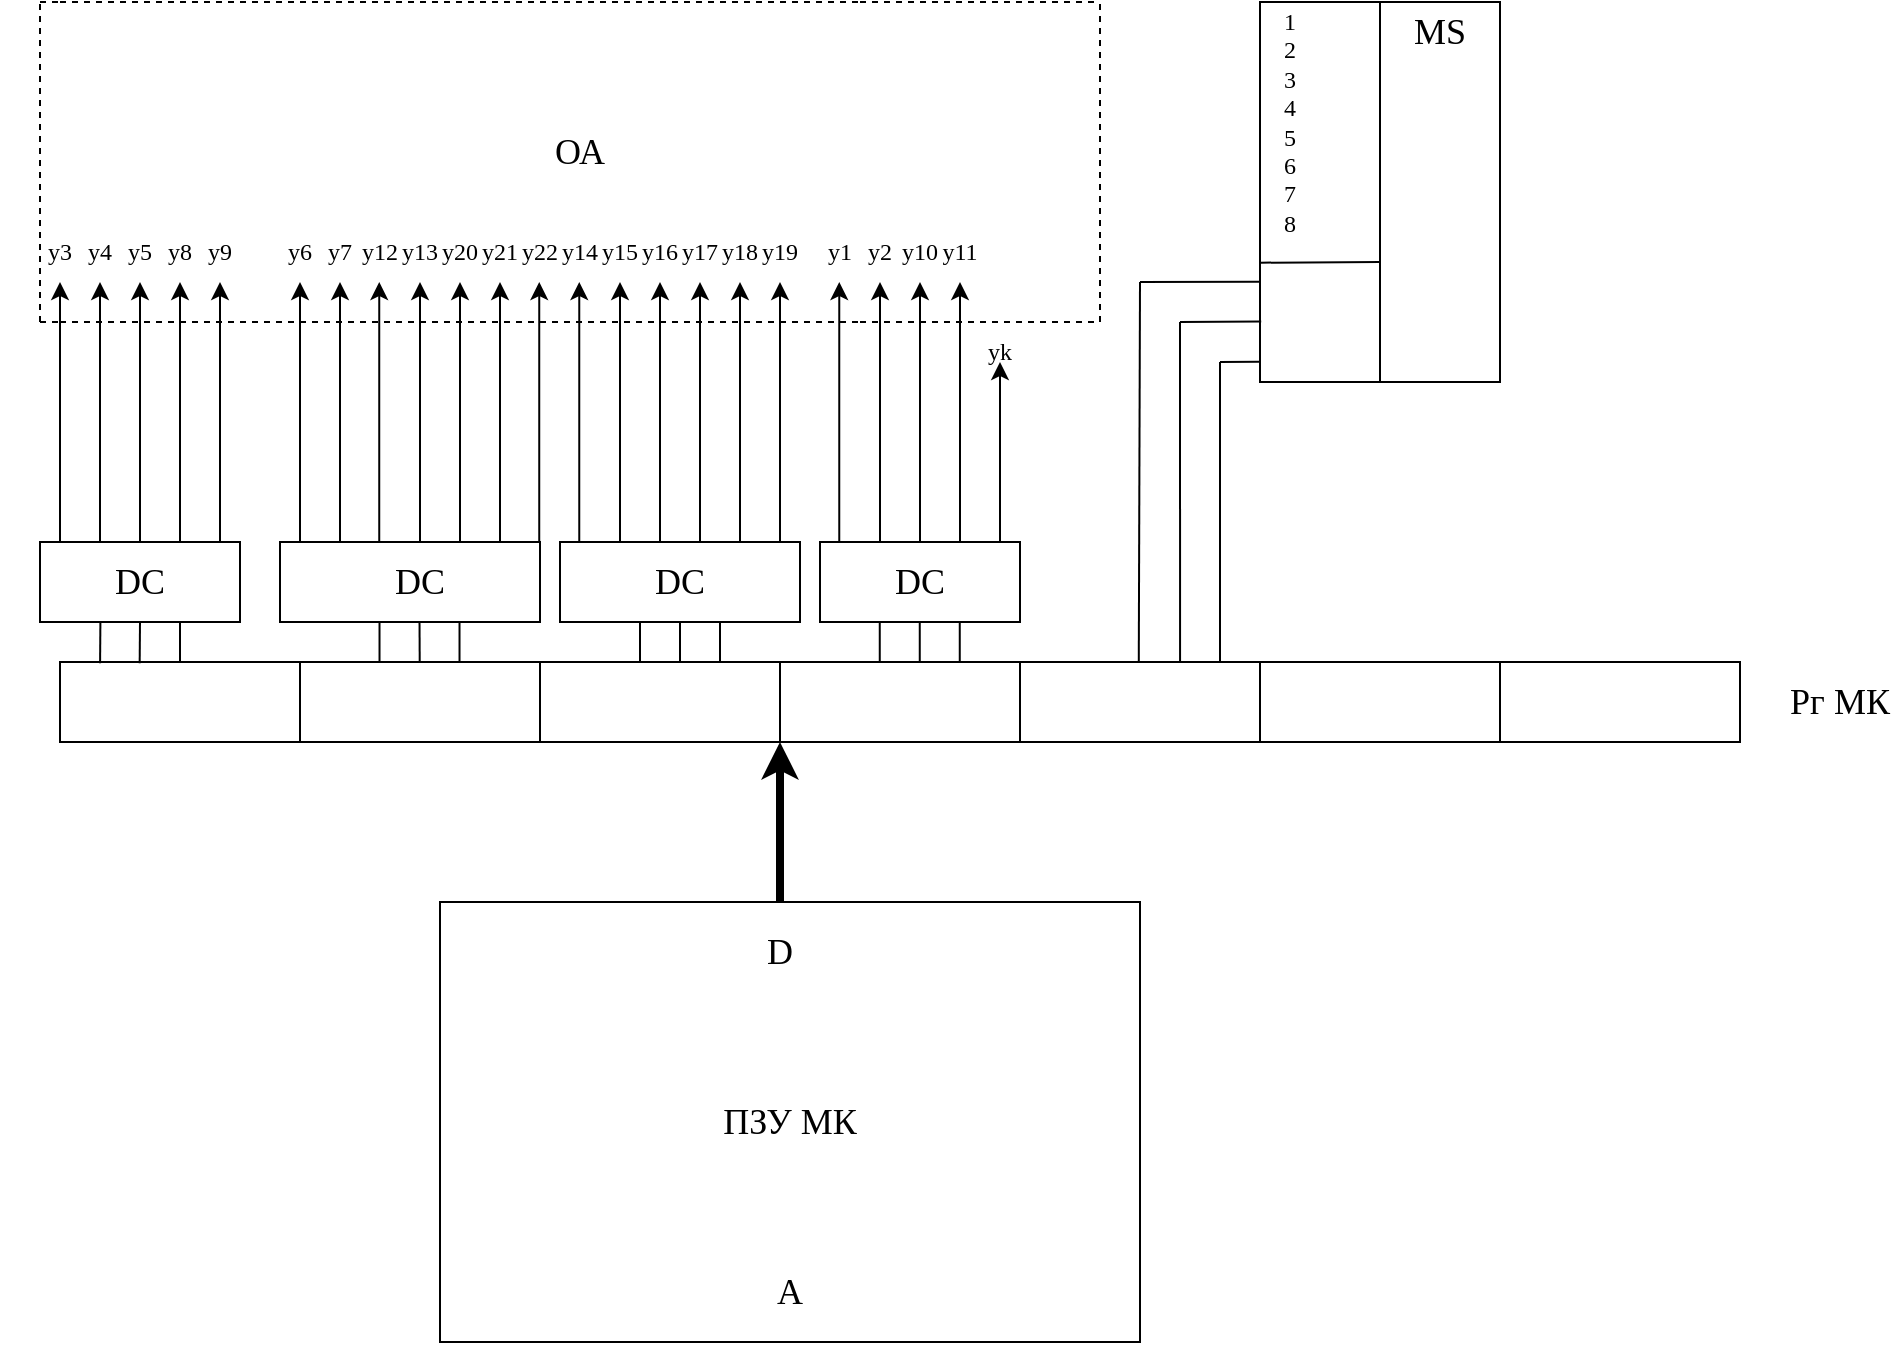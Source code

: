 <mxfile version="24.4.9" type="github">
  <diagram name="Страница — 1" id="Krd2mW4A0nsuQYRajcM5">
    <mxGraphModel dx="1077" dy="1213" grid="1" gridSize="10" guides="1" tooltips="1" connect="1" arrows="1" fold="1" page="1" pageScale="1" pageWidth="827" pageHeight="1169" math="0" shadow="0">
      <root>
        <mxCell id="0" />
        <mxCell id="1" parent="0" />
        <mxCell id="ywr4OouwpL6C_haG93kZ-148" value="" style="endArrow=none;dashed=1;html=1;rounded=0;" edge="1" parent="1">
          <mxGeometry width="50" height="50" relative="1" as="geometry">
            <mxPoint x="40" y="360" as="sourcePoint" />
            <mxPoint x="280" y="360" as="targetPoint" />
          </mxGeometry>
        </mxCell>
        <mxCell id="ywr4OouwpL6C_haG93kZ-149" value="" style="endArrow=none;dashed=1;html=1;rounded=0;" edge="1" parent="1">
          <mxGeometry width="50" height="50" relative="1" as="geometry">
            <mxPoint x="30" y="520" as="sourcePoint" />
            <mxPoint x="30" y="360" as="targetPoint" />
          </mxGeometry>
        </mxCell>
        <mxCell id="ywr4OouwpL6C_haG93kZ-150" value="" style="endArrow=none;dashed=1;html=1;rounded=0;" edge="1" parent="1">
          <mxGeometry width="50" height="50" relative="1" as="geometry">
            <mxPoint x="40" y="520" as="sourcePoint" />
            <mxPoint x="440" y="520" as="targetPoint" />
          </mxGeometry>
        </mxCell>
        <mxCell id="ywr4OouwpL6C_haG93kZ-152" value="" style="endArrow=none;dashed=1;html=1;rounded=0;" edge="1" parent="1">
          <mxGeometry width="50" height="50" relative="1" as="geometry">
            <mxPoint x="280" y="360" as="sourcePoint" />
            <mxPoint x="440" y="360" as="targetPoint" />
          </mxGeometry>
        </mxCell>
        <mxCell id="ywr4OouwpL6C_haG93kZ-153" value="&lt;font style=&quot;font-size: 18px;&quot; face=&quot;Times New Roman&quot;&gt;ОА&lt;/font&gt;" style="text;html=1;align=center;verticalAlign=middle;whiteSpace=wrap;rounded=0;" vertex="1" parent="1">
          <mxGeometry x="270" y="420" width="60" height="30" as="geometry" />
        </mxCell>
        <mxCell id="ywr4OouwpL6C_haG93kZ-154" value="" style="endArrow=classic;html=1;rounded=0;" edge="1" parent="1">
          <mxGeometry width="50" height="50" relative="1" as="geometry">
            <mxPoint x="40" y="630" as="sourcePoint" />
            <mxPoint x="40" y="500" as="targetPoint" />
          </mxGeometry>
        </mxCell>
        <mxCell id="ywr4OouwpL6C_haG93kZ-155" value="&lt;font face=&quot;Times New Roman&quot;&gt;y3&lt;/font&gt;" style="text;html=1;align=center;verticalAlign=middle;whiteSpace=wrap;rounded=0;" vertex="1" parent="1">
          <mxGeometry x="10" y="470" width="60" height="30" as="geometry" />
        </mxCell>
        <mxCell id="ywr4OouwpL6C_haG93kZ-156" value="" style="endArrow=classic;html=1;rounded=0;" edge="1" parent="1">
          <mxGeometry width="50" height="50" relative="1" as="geometry">
            <mxPoint x="60" y="630" as="sourcePoint" />
            <mxPoint x="60" y="500" as="targetPoint" />
          </mxGeometry>
        </mxCell>
        <mxCell id="ywr4OouwpL6C_haG93kZ-157" value="&lt;font face=&quot;Times New Roman&quot;&gt;y4&lt;/font&gt;" style="text;html=1;align=center;verticalAlign=middle;whiteSpace=wrap;rounded=0;" vertex="1" parent="1">
          <mxGeometry x="30" y="470" width="60" height="30" as="geometry" />
        </mxCell>
        <mxCell id="ywr4OouwpL6C_haG93kZ-158" value="" style="endArrow=classic;html=1;rounded=0;" edge="1" parent="1">
          <mxGeometry width="50" height="50" relative="1" as="geometry">
            <mxPoint x="80" y="630" as="sourcePoint" />
            <mxPoint x="80" y="500" as="targetPoint" />
          </mxGeometry>
        </mxCell>
        <mxCell id="ywr4OouwpL6C_haG93kZ-159" value="&lt;font face=&quot;Times New Roman&quot;&gt;y5&lt;/font&gt;" style="text;html=1;align=center;verticalAlign=middle;whiteSpace=wrap;rounded=0;" vertex="1" parent="1">
          <mxGeometry x="50" y="470" width="60" height="30" as="geometry" />
        </mxCell>
        <mxCell id="ywr4OouwpL6C_haG93kZ-160" value="" style="endArrow=classic;html=1;rounded=0;" edge="1" parent="1">
          <mxGeometry width="50" height="50" relative="1" as="geometry">
            <mxPoint x="100" y="630" as="sourcePoint" />
            <mxPoint x="100" y="500" as="targetPoint" />
          </mxGeometry>
        </mxCell>
        <mxCell id="ywr4OouwpL6C_haG93kZ-161" value="&lt;font face=&quot;Times New Roman&quot;&gt;y8&lt;/font&gt;" style="text;html=1;align=center;verticalAlign=middle;whiteSpace=wrap;rounded=0;" vertex="1" parent="1">
          <mxGeometry x="70" y="470" width="60" height="30" as="geometry" />
        </mxCell>
        <mxCell id="ywr4OouwpL6C_haG93kZ-162" value="" style="endArrow=classic;html=1;rounded=0;" edge="1" parent="1">
          <mxGeometry width="50" height="50" relative="1" as="geometry">
            <mxPoint x="120" y="630" as="sourcePoint" />
            <mxPoint x="120" y="500" as="targetPoint" />
          </mxGeometry>
        </mxCell>
        <mxCell id="ywr4OouwpL6C_haG93kZ-163" value="&lt;font face=&quot;Times New Roman&quot;&gt;y9&lt;/font&gt;" style="text;html=1;align=center;verticalAlign=middle;whiteSpace=wrap;rounded=0;" vertex="1" parent="1">
          <mxGeometry x="90" y="470" width="60" height="30" as="geometry" />
        </mxCell>
        <mxCell id="ywr4OouwpL6C_haG93kZ-164" value="" style="endArrow=classic;html=1;rounded=0;" edge="1" parent="1">
          <mxGeometry width="50" height="50" relative="1" as="geometry">
            <mxPoint x="160" y="630" as="sourcePoint" />
            <mxPoint x="160" y="500" as="targetPoint" />
          </mxGeometry>
        </mxCell>
        <mxCell id="ywr4OouwpL6C_haG93kZ-165" value="&lt;font face=&quot;Times New Roman&quot;&gt;y6&lt;/font&gt;" style="text;html=1;align=center;verticalAlign=middle;whiteSpace=wrap;rounded=0;" vertex="1" parent="1">
          <mxGeometry x="130" y="470" width="60" height="30" as="geometry" />
        </mxCell>
        <mxCell id="ywr4OouwpL6C_haG93kZ-166" value="" style="endArrow=classic;html=1;rounded=0;" edge="1" parent="1">
          <mxGeometry width="50" height="50" relative="1" as="geometry">
            <mxPoint x="180" y="630" as="sourcePoint" />
            <mxPoint x="180" y="500" as="targetPoint" />
          </mxGeometry>
        </mxCell>
        <mxCell id="ywr4OouwpL6C_haG93kZ-167" value="&lt;font face=&quot;Times New Roman&quot;&gt;y7&lt;/font&gt;" style="text;html=1;align=center;verticalAlign=middle;whiteSpace=wrap;rounded=0;" vertex="1" parent="1">
          <mxGeometry x="150" y="470" width="60" height="30" as="geometry" />
        </mxCell>
        <mxCell id="ywr4OouwpL6C_haG93kZ-168" value="" style="endArrow=classic;html=1;rounded=0;" edge="1" parent="1">
          <mxGeometry width="50" height="50" relative="1" as="geometry">
            <mxPoint x="199.62" y="630" as="sourcePoint" />
            <mxPoint x="199.62" y="500" as="targetPoint" />
          </mxGeometry>
        </mxCell>
        <mxCell id="ywr4OouwpL6C_haG93kZ-169" value="&lt;font face=&quot;Times New Roman&quot;&gt;y12&lt;/font&gt;" style="text;html=1;align=center;verticalAlign=middle;whiteSpace=wrap;rounded=0;" vertex="1" parent="1">
          <mxGeometry x="170" y="470" width="60" height="30" as="geometry" />
        </mxCell>
        <mxCell id="ywr4OouwpL6C_haG93kZ-170" value="" style="endArrow=classic;html=1;rounded=0;" edge="1" parent="1">
          <mxGeometry width="50" height="50" relative="1" as="geometry">
            <mxPoint x="220" y="630" as="sourcePoint" />
            <mxPoint x="220" y="500" as="targetPoint" />
          </mxGeometry>
        </mxCell>
        <mxCell id="ywr4OouwpL6C_haG93kZ-171" value="&lt;font face=&quot;Times New Roman&quot;&gt;y20&lt;/font&gt;" style="text;html=1;align=center;verticalAlign=middle;whiteSpace=wrap;rounded=0;" vertex="1" parent="1">
          <mxGeometry x="210" y="470" width="60" height="30" as="geometry" />
        </mxCell>
        <mxCell id="ywr4OouwpL6C_haG93kZ-172" value="" style="endArrow=classic;html=1;rounded=0;" edge="1" parent="1">
          <mxGeometry width="50" height="50" relative="1" as="geometry">
            <mxPoint x="240" y="630" as="sourcePoint" />
            <mxPoint x="240" y="500" as="targetPoint" />
          </mxGeometry>
        </mxCell>
        <mxCell id="ywr4OouwpL6C_haG93kZ-173" value="&lt;font face=&quot;Times New Roman&quot;&gt;y21&lt;/font&gt;" style="text;html=1;align=center;verticalAlign=middle;whiteSpace=wrap;rounded=0;" vertex="1" parent="1">
          <mxGeometry x="230" y="470" width="60" height="30" as="geometry" />
        </mxCell>
        <mxCell id="ywr4OouwpL6C_haG93kZ-174" value="" style="endArrow=classic;html=1;rounded=0;" edge="1" parent="1">
          <mxGeometry width="50" height="50" relative="1" as="geometry">
            <mxPoint x="260" y="630" as="sourcePoint" />
            <mxPoint x="260" y="500" as="targetPoint" />
          </mxGeometry>
        </mxCell>
        <mxCell id="ywr4OouwpL6C_haG93kZ-175" value="&lt;font face=&quot;Times New Roman&quot;&gt;y22&lt;/font&gt;" style="text;html=1;align=center;verticalAlign=middle;whiteSpace=wrap;rounded=0;" vertex="1" parent="1">
          <mxGeometry x="250" y="470" width="60" height="30" as="geometry" />
        </mxCell>
        <mxCell id="ywr4OouwpL6C_haG93kZ-176" value="" style="endArrow=classic;html=1;rounded=0;" edge="1" parent="1">
          <mxGeometry width="50" height="50" relative="1" as="geometry">
            <mxPoint x="299.63" y="630" as="sourcePoint" />
            <mxPoint x="299.63" y="500" as="targetPoint" />
          </mxGeometry>
        </mxCell>
        <mxCell id="ywr4OouwpL6C_haG93kZ-177" value="&lt;font face=&quot;Times New Roman&quot;&gt;y14&lt;/font&gt;" style="text;html=1;align=center;verticalAlign=middle;whiteSpace=wrap;rounded=0;" vertex="1" parent="1">
          <mxGeometry x="270" y="470" width="60" height="30" as="geometry" />
        </mxCell>
        <mxCell id="ywr4OouwpL6C_haG93kZ-178" value="" style="endArrow=classic;html=1;rounded=0;" edge="1" parent="1">
          <mxGeometry width="50" height="50" relative="1" as="geometry">
            <mxPoint x="320" y="630" as="sourcePoint" />
            <mxPoint x="320" y="500" as="targetPoint" />
          </mxGeometry>
        </mxCell>
        <mxCell id="ywr4OouwpL6C_haG93kZ-179" value="&lt;font face=&quot;Times New Roman&quot;&gt;y15&lt;/font&gt;" style="text;html=1;align=center;verticalAlign=middle;whiteSpace=wrap;rounded=0;" vertex="1" parent="1">
          <mxGeometry x="290" y="470" width="60" height="30" as="geometry" />
        </mxCell>
        <mxCell id="ywr4OouwpL6C_haG93kZ-180" value="" style="endArrow=classic;html=1;rounded=0;" edge="1" parent="1" target="ywr4OouwpL6C_haG93kZ-181">
          <mxGeometry width="50" height="50" relative="1" as="geometry">
            <mxPoint x="340" y="630" as="sourcePoint" />
            <mxPoint x="340" y="500" as="targetPoint" />
          </mxGeometry>
        </mxCell>
        <mxCell id="ywr4OouwpL6C_haG93kZ-181" value="&lt;font face=&quot;Times New Roman&quot;&gt;y16&lt;/font&gt;" style="text;html=1;align=center;verticalAlign=middle;whiteSpace=wrap;rounded=0;" vertex="1" parent="1">
          <mxGeometry x="310" y="470" width="60" height="30" as="geometry" />
        </mxCell>
        <mxCell id="ywr4OouwpL6C_haG93kZ-182" value="" style="endArrow=classic;html=1;rounded=0;" edge="1" target="ywr4OouwpL6C_haG93kZ-183" parent="1">
          <mxGeometry width="50" height="50" relative="1" as="geometry">
            <mxPoint x="360" y="630" as="sourcePoint" />
            <mxPoint x="360" y="500" as="targetPoint" />
          </mxGeometry>
        </mxCell>
        <mxCell id="ywr4OouwpL6C_haG93kZ-183" value="&lt;font face=&quot;Times New Roman&quot;&gt;y17&lt;/font&gt;" style="text;html=1;align=center;verticalAlign=middle;whiteSpace=wrap;rounded=0;" vertex="1" parent="1">
          <mxGeometry x="330" y="470" width="60" height="30" as="geometry" />
        </mxCell>
        <mxCell id="ywr4OouwpL6C_haG93kZ-184" value="" style="endArrow=classic;html=1;rounded=0;" edge="1" target="ywr4OouwpL6C_haG93kZ-185" parent="1">
          <mxGeometry width="50" height="50" relative="1" as="geometry">
            <mxPoint x="380" y="630" as="sourcePoint" />
            <mxPoint x="380" y="500" as="targetPoint" />
          </mxGeometry>
        </mxCell>
        <mxCell id="ywr4OouwpL6C_haG93kZ-185" value="&lt;font face=&quot;Times New Roman&quot;&gt;y18&lt;/font&gt;" style="text;html=1;align=center;verticalAlign=middle;whiteSpace=wrap;rounded=0;" vertex="1" parent="1">
          <mxGeometry x="350" y="470" width="60" height="30" as="geometry" />
        </mxCell>
        <mxCell id="ywr4OouwpL6C_haG93kZ-186" value="" style="endArrow=classic;html=1;rounded=0;" edge="1" target="ywr4OouwpL6C_haG93kZ-187" parent="1">
          <mxGeometry width="50" height="50" relative="1" as="geometry">
            <mxPoint x="400" y="630" as="sourcePoint" />
            <mxPoint x="400" y="500" as="targetPoint" />
          </mxGeometry>
        </mxCell>
        <mxCell id="ywr4OouwpL6C_haG93kZ-187" value="&lt;font face=&quot;Times New Roman&quot;&gt;y19&lt;/font&gt;" style="text;html=1;align=center;verticalAlign=middle;whiteSpace=wrap;rounded=0;" vertex="1" parent="1">
          <mxGeometry x="370" y="470" width="60" height="30" as="geometry" />
        </mxCell>
        <mxCell id="ywr4OouwpL6C_haG93kZ-189" value="" style="endArrow=classic;html=1;rounded=0;" edge="1" parent="1">
          <mxGeometry width="50" height="50" relative="1" as="geometry">
            <mxPoint x="429.63" y="630" as="sourcePoint" />
            <mxPoint x="429.63" y="500" as="targetPoint" />
          </mxGeometry>
        </mxCell>
        <mxCell id="ywr4OouwpL6C_haG93kZ-190" value="&lt;font face=&quot;Times New Roman&quot;&gt;y1&lt;/font&gt;" style="text;html=1;align=center;verticalAlign=middle;whiteSpace=wrap;rounded=0;" vertex="1" parent="1">
          <mxGeometry x="400" y="470" width="60" height="30" as="geometry" />
        </mxCell>
        <mxCell id="ywr4OouwpL6C_haG93kZ-191" value="" style="endArrow=classic;html=1;rounded=0;" edge="1" parent="1">
          <mxGeometry width="50" height="50" relative="1" as="geometry">
            <mxPoint x="450" y="630" as="sourcePoint" />
            <mxPoint x="450" y="500" as="targetPoint" />
          </mxGeometry>
        </mxCell>
        <mxCell id="ywr4OouwpL6C_haG93kZ-192" value="&lt;font face=&quot;Times New Roman&quot;&gt;y2&lt;/font&gt;" style="text;html=1;align=center;verticalAlign=middle;whiteSpace=wrap;rounded=0;" vertex="1" parent="1">
          <mxGeometry x="420" y="470" width="60" height="30" as="geometry" />
        </mxCell>
        <mxCell id="ywr4OouwpL6C_haG93kZ-193" value="" style="endArrow=classic;html=1;rounded=0;" edge="1" target="ywr4OouwpL6C_haG93kZ-194" parent="1">
          <mxGeometry width="50" height="50" relative="1" as="geometry">
            <mxPoint x="470" y="630" as="sourcePoint" />
            <mxPoint x="470" y="500" as="targetPoint" />
          </mxGeometry>
        </mxCell>
        <mxCell id="ywr4OouwpL6C_haG93kZ-194" value="&lt;font face=&quot;Times New Roman&quot;&gt;y10&lt;/font&gt;" style="text;html=1;align=center;verticalAlign=middle;whiteSpace=wrap;rounded=0;" vertex="1" parent="1">
          <mxGeometry x="440" y="470" width="60" height="30" as="geometry" />
        </mxCell>
        <mxCell id="ywr4OouwpL6C_haG93kZ-195" value="" style="endArrow=classic;html=1;rounded=0;" edge="1" target="ywr4OouwpL6C_haG93kZ-196" parent="1">
          <mxGeometry width="50" height="50" relative="1" as="geometry">
            <mxPoint x="490" y="630" as="sourcePoint" />
            <mxPoint x="490" y="500" as="targetPoint" />
          </mxGeometry>
        </mxCell>
        <mxCell id="ywr4OouwpL6C_haG93kZ-196" value="&lt;font face=&quot;Times New Roman&quot;&gt;y11&lt;/font&gt;" style="text;html=1;align=center;verticalAlign=middle;whiteSpace=wrap;rounded=0;" vertex="1" parent="1">
          <mxGeometry x="460" y="470" width="60" height="30" as="geometry" />
        </mxCell>
        <mxCell id="ywr4OouwpL6C_haG93kZ-197" value="" style="endArrow=classic;html=1;rounded=0;" edge="1" parent="1">
          <mxGeometry width="50" height="50" relative="1" as="geometry">
            <mxPoint x="510" y="630" as="sourcePoint" />
            <mxPoint x="510" y="540" as="targetPoint" />
          </mxGeometry>
        </mxCell>
        <mxCell id="ywr4OouwpL6C_haG93kZ-200" value="&lt;font face=&quot;Times New Roman&quot;&gt;yk&lt;/font&gt;" style="text;html=1;align=center;verticalAlign=middle;whiteSpace=wrap;rounded=0;" vertex="1" parent="1">
          <mxGeometry x="480" y="520" width="60" height="30" as="geometry" />
        </mxCell>
        <mxCell id="ywr4OouwpL6C_haG93kZ-201" value="" style="endArrow=none;dashed=1;html=1;rounded=0;" edge="1" parent="1">
          <mxGeometry width="50" height="50" relative="1" as="geometry">
            <mxPoint x="440" y="520" as="sourcePoint" />
            <mxPoint x="560" y="520" as="targetPoint" />
          </mxGeometry>
        </mxCell>
        <mxCell id="ywr4OouwpL6C_haG93kZ-203" value="" style="endArrow=none;dashed=1;html=1;rounded=0;" edge="1" parent="1">
          <mxGeometry width="50" height="50" relative="1" as="geometry">
            <mxPoint x="560" y="520" as="sourcePoint" />
            <mxPoint x="560" y="360" as="targetPoint" />
          </mxGeometry>
        </mxCell>
        <mxCell id="ywr4OouwpL6C_haG93kZ-204" value="" style="endArrow=none;dashed=1;html=1;rounded=0;" edge="1" parent="1">
          <mxGeometry width="50" height="50" relative="1" as="geometry">
            <mxPoint x="440" y="360" as="sourcePoint" />
            <mxPoint x="560" y="360" as="targetPoint" />
          </mxGeometry>
        </mxCell>
        <mxCell id="ywr4OouwpL6C_haG93kZ-205" value="" style="rounded=0;whiteSpace=wrap;html=1;" vertex="1" parent="1">
          <mxGeometry x="30" y="630" width="100" height="40" as="geometry" />
        </mxCell>
        <mxCell id="ywr4OouwpL6C_haG93kZ-206" value="&lt;font style=&quot;font-size: 18px;&quot; face=&quot;Times New Roman&quot;&gt;DC&lt;/font&gt;" style="text;html=1;align=center;verticalAlign=middle;whiteSpace=wrap;rounded=0;" vertex="1" parent="1">
          <mxGeometry x="50" y="635" width="60" height="30" as="geometry" />
        </mxCell>
        <mxCell id="ywr4OouwpL6C_haG93kZ-207" value="" style="rounded=0;whiteSpace=wrap;html=1;" vertex="1" parent="1">
          <mxGeometry x="150" y="630" width="130" height="40" as="geometry" />
        </mxCell>
        <mxCell id="ywr4OouwpL6C_haG93kZ-208" value="&lt;font style=&quot;font-size: 18px;&quot; face=&quot;Times New Roman&quot;&gt;DC&lt;/font&gt;" style="text;html=1;align=center;verticalAlign=middle;whiteSpace=wrap;rounded=0;" vertex="1" parent="1">
          <mxGeometry x="190" y="635" width="60" height="30" as="geometry" />
        </mxCell>
        <mxCell id="ywr4OouwpL6C_haG93kZ-209" value="" style="rounded=0;whiteSpace=wrap;html=1;" vertex="1" parent="1">
          <mxGeometry x="290" y="630" width="120" height="40" as="geometry" />
        </mxCell>
        <mxCell id="ywr4OouwpL6C_haG93kZ-210" value="&lt;font style=&quot;font-size: 18px;&quot; face=&quot;Times New Roman&quot;&gt;DC&lt;/font&gt;" style="text;html=1;align=center;verticalAlign=middle;whiteSpace=wrap;rounded=0;" vertex="1" parent="1">
          <mxGeometry x="320" y="635" width="60" height="30" as="geometry" />
        </mxCell>
        <mxCell id="ywr4OouwpL6C_haG93kZ-211" value="" style="rounded=0;whiteSpace=wrap;html=1;" vertex="1" parent="1">
          <mxGeometry x="420" y="630" width="100" height="40" as="geometry" />
        </mxCell>
        <mxCell id="ywr4OouwpL6C_haG93kZ-212" value="&lt;font style=&quot;font-size: 18px;&quot; face=&quot;Times New Roman&quot;&gt;DC&lt;/font&gt;" style="text;html=1;align=center;verticalAlign=middle;whiteSpace=wrap;rounded=0;" vertex="1" parent="1">
          <mxGeometry x="440" y="635" width="60" height="30" as="geometry" />
        </mxCell>
        <mxCell id="ywr4OouwpL6C_haG93kZ-213" value="" style="rounded=0;whiteSpace=wrap;html=1;" vertex="1" parent="1">
          <mxGeometry x="40" y="690" width="120" height="40" as="geometry" />
        </mxCell>
        <mxCell id="ywr4OouwpL6C_haG93kZ-214" value="" style="rounded=0;whiteSpace=wrap;html=1;" vertex="1" parent="1">
          <mxGeometry x="160" y="690" width="120" height="40" as="geometry" />
        </mxCell>
        <mxCell id="ywr4OouwpL6C_haG93kZ-215" value="" style="rounded=0;whiteSpace=wrap;html=1;" vertex="1" parent="1">
          <mxGeometry x="280" y="690" width="120" height="40" as="geometry" />
        </mxCell>
        <mxCell id="ywr4OouwpL6C_haG93kZ-216" value="" style="rounded=0;whiteSpace=wrap;html=1;" vertex="1" parent="1">
          <mxGeometry x="400" y="690" width="120" height="40" as="geometry" />
        </mxCell>
        <mxCell id="ywr4OouwpL6C_haG93kZ-217" value="" style="rounded=0;whiteSpace=wrap;html=1;" vertex="1" parent="1">
          <mxGeometry x="520" y="690" width="120" height="40" as="geometry" />
        </mxCell>
        <mxCell id="ywr4OouwpL6C_haG93kZ-218" value="" style="rounded=0;whiteSpace=wrap;html=1;" vertex="1" parent="1">
          <mxGeometry x="640" y="690" width="120" height="40" as="geometry" />
        </mxCell>
        <mxCell id="ywr4OouwpL6C_haG93kZ-219" value="" style="rounded=0;whiteSpace=wrap;html=1;" vertex="1" parent="1">
          <mxGeometry x="760" y="690" width="120" height="40" as="geometry" />
        </mxCell>
        <mxCell id="ywr4OouwpL6C_haG93kZ-221" value="" style="endArrow=none;html=1;rounded=0;entryX=0.5;entryY=1;entryDx=0;entryDy=0;exitX=0.332;exitY=0.017;exitDx=0;exitDy=0;exitPerimeter=0;" edge="1" parent="1" source="ywr4OouwpL6C_haG93kZ-213" target="ywr4OouwpL6C_haG93kZ-205">
          <mxGeometry width="50" height="50" relative="1" as="geometry">
            <mxPoint x="80" y="860" as="sourcePoint" />
            <mxPoint x="130" y="810" as="targetPoint" />
          </mxGeometry>
        </mxCell>
        <mxCell id="ywr4OouwpL6C_haG93kZ-222" value="" style="endArrow=none;html=1;rounded=0;entryX=0.7;entryY=0.997;entryDx=0;entryDy=0;exitX=0.5;exitY=0;exitDx=0;exitDy=0;entryPerimeter=0;" edge="1" parent="1" source="ywr4OouwpL6C_haG93kZ-213" target="ywr4OouwpL6C_haG93kZ-205">
          <mxGeometry width="50" height="50" relative="1" as="geometry">
            <mxPoint x="90" y="810" as="sourcePoint" />
            <mxPoint x="140" y="760" as="targetPoint" />
          </mxGeometry>
        </mxCell>
        <mxCell id="ywr4OouwpL6C_haG93kZ-223" value="" style="endArrow=none;html=1;rounded=0;entryX=0.167;entryY=0.015;entryDx=0;entryDy=0;exitX=0.302;exitY=0.993;exitDx=0;exitDy=0;exitPerimeter=0;entryPerimeter=0;" edge="1" parent="1" source="ywr4OouwpL6C_haG93kZ-205" target="ywr4OouwpL6C_haG93kZ-213">
          <mxGeometry width="50" height="50" relative="1" as="geometry">
            <mxPoint x="79.9" y="671.2" as="sourcePoint" />
            <mxPoint x="80.1" y="690" as="targetPoint" />
          </mxGeometry>
        </mxCell>
        <mxCell id="ywr4OouwpL6C_haG93kZ-225" value="" style="endArrow=none;html=1;rounded=0;entryX=0.25;entryY=0;entryDx=0;entryDy=0;exitX=0.302;exitY=0.993;exitDx=0;exitDy=0;exitPerimeter=0;" edge="1" parent="1">
          <mxGeometry width="50" height="50" relative="1" as="geometry">
            <mxPoint x="219.76" y="670" as="sourcePoint" />
            <mxPoint x="219.86" y="690" as="targetPoint" />
          </mxGeometry>
        </mxCell>
        <mxCell id="ywr4OouwpL6C_haG93kZ-226" value="" style="endArrow=none;html=1;rounded=0;entryX=0.5;entryY=1;entryDx=0;entryDy=0;exitX=0.5;exitY=0;exitDx=0;exitDy=0;" edge="1" parent="1">
          <mxGeometry width="50" height="50" relative="1" as="geometry">
            <mxPoint x="199.76" y="690" as="sourcePoint" />
            <mxPoint x="199.76" y="670" as="targetPoint" />
          </mxGeometry>
        </mxCell>
        <mxCell id="ywr4OouwpL6C_haG93kZ-227" value="" style="endArrow=none;html=1;rounded=0;entryX=0.7;entryY=0.997;entryDx=0;entryDy=0;exitX=0.664;exitY=0.006;exitDx=0;exitDy=0;exitPerimeter=0;entryPerimeter=0;" edge="1" parent="1">
          <mxGeometry width="50" height="50" relative="1" as="geometry">
            <mxPoint x="239.76" y="690" as="sourcePoint" />
            <mxPoint x="239.76" y="670" as="targetPoint" />
          </mxGeometry>
        </mxCell>
        <mxCell id="ywr4OouwpL6C_haG93kZ-228" value="" style="endArrow=none;html=1;rounded=0;entryX=0.7;entryY=0.997;entryDx=0;entryDy=0;exitX=0.664;exitY=0.006;exitDx=0;exitDy=0;exitPerimeter=0;entryPerimeter=0;" edge="1" parent="1">
          <mxGeometry width="50" height="50" relative="1" as="geometry">
            <mxPoint x="370" y="690" as="sourcePoint" />
            <mxPoint x="370" y="670" as="targetPoint" />
          </mxGeometry>
        </mxCell>
        <mxCell id="ywr4OouwpL6C_haG93kZ-229" value="" style="endArrow=none;html=1;rounded=0;entryX=0.7;entryY=0.997;entryDx=0;entryDy=0;exitX=0.664;exitY=0.006;exitDx=0;exitDy=0;exitPerimeter=0;entryPerimeter=0;" edge="1" parent="1">
          <mxGeometry width="50" height="50" relative="1" as="geometry">
            <mxPoint x="449.88" y="690" as="sourcePoint" />
            <mxPoint x="449.88" y="670" as="targetPoint" />
          </mxGeometry>
        </mxCell>
        <mxCell id="ywr4OouwpL6C_haG93kZ-230" value="" style="endArrow=none;html=1;rounded=0;entryX=0.7;entryY=0.997;entryDx=0;entryDy=0;exitX=0.664;exitY=0.006;exitDx=0;exitDy=0;exitPerimeter=0;entryPerimeter=0;" edge="1" parent="1">
          <mxGeometry width="50" height="50" relative="1" as="geometry">
            <mxPoint x="330" y="690" as="sourcePoint" />
            <mxPoint x="330" y="670" as="targetPoint" />
          </mxGeometry>
        </mxCell>
        <mxCell id="ywr4OouwpL6C_haG93kZ-231" value="" style="endArrow=none;html=1;rounded=0;exitX=0.664;exitY=0.006;exitDx=0;exitDy=0;exitPerimeter=0;" edge="1" parent="1">
          <mxGeometry width="50" height="50" relative="1" as="geometry">
            <mxPoint x="579.39" y="690" as="sourcePoint" />
            <mxPoint x="580" y="500" as="targetPoint" />
          </mxGeometry>
        </mxCell>
        <mxCell id="ywr4OouwpL6C_haG93kZ-232" value="" style="endArrow=none;html=1;rounded=0;entryX=0.7;entryY=0.997;entryDx=0;entryDy=0;exitX=0.664;exitY=0.006;exitDx=0;exitDy=0;exitPerimeter=0;entryPerimeter=0;" edge="1" parent="1">
          <mxGeometry width="50" height="50" relative="1" as="geometry">
            <mxPoint x="469.88" y="690" as="sourcePoint" />
            <mxPoint x="469.88" y="670" as="targetPoint" />
          </mxGeometry>
        </mxCell>
        <mxCell id="ywr4OouwpL6C_haG93kZ-233" value="" style="endArrow=none;html=1;rounded=0;entryX=0.7;entryY=0.997;entryDx=0;entryDy=0;exitX=0.664;exitY=0.006;exitDx=0;exitDy=0;exitPerimeter=0;entryPerimeter=0;" edge="1" parent="1">
          <mxGeometry width="50" height="50" relative="1" as="geometry">
            <mxPoint x="350" y="690" as="sourcePoint" />
            <mxPoint x="350" y="670" as="targetPoint" />
          </mxGeometry>
        </mxCell>
        <mxCell id="ywr4OouwpL6C_haG93kZ-234" value="" style="endArrow=none;html=1;rounded=0;entryX=0.7;entryY=0.997;entryDx=0;entryDy=0;exitX=0.664;exitY=0.006;exitDx=0;exitDy=0;exitPerimeter=0;entryPerimeter=0;" edge="1" parent="1">
          <mxGeometry width="50" height="50" relative="1" as="geometry">
            <mxPoint x="489.88" y="690" as="sourcePoint" />
            <mxPoint x="489.88" y="670" as="targetPoint" />
          </mxGeometry>
        </mxCell>
        <mxCell id="ywr4OouwpL6C_haG93kZ-236" value="&lt;font face=&quot;Times New Roman&quot;&gt;&lt;span style=&quot;font-size: 18px;&quot;&gt;Рг МК&lt;/span&gt;&lt;/font&gt;" style="text;html=1;align=center;verticalAlign=middle;whiteSpace=wrap;rounded=0;" vertex="1" parent="1">
          <mxGeometry x="900" y="695" width="60" height="30" as="geometry" />
        </mxCell>
        <mxCell id="ywr4OouwpL6C_haG93kZ-237" value="" style="endArrow=classic;html=1;rounded=0;" edge="1" parent="1">
          <mxGeometry width="50" height="50" relative="1" as="geometry">
            <mxPoint x="279.62" y="630" as="sourcePoint" />
            <mxPoint x="279.62" y="500" as="targetPoint" />
          </mxGeometry>
        </mxCell>
        <mxCell id="ywr4OouwpL6C_haG93kZ-238" value="&lt;font face=&quot;Times New Roman&quot;&gt;y13&lt;/font&gt;" style="text;html=1;align=center;verticalAlign=middle;whiteSpace=wrap;rounded=0;" vertex="1" parent="1">
          <mxGeometry x="190" y="470" width="60" height="30" as="geometry" />
        </mxCell>
        <mxCell id="ywr4OouwpL6C_haG93kZ-239" value="" style="endArrow=none;dashed=1;html=1;rounded=0;" edge="1" parent="1">
          <mxGeometry width="50" height="50" relative="1" as="geometry">
            <mxPoint x="30" y="360" as="sourcePoint" />
            <mxPoint x="40" y="360" as="targetPoint" />
          </mxGeometry>
        </mxCell>
        <mxCell id="ywr4OouwpL6C_haG93kZ-240" value="" style="endArrow=none;dashed=1;html=1;rounded=0;" edge="1" parent="1">
          <mxGeometry width="50" height="50" relative="1" as="geometry">
            <mxPoint x="30" y="520" as="sourcePoint" />
            <mxPoint x="40" y="520" as="targetPoint" />
          </mxGeometry>
        </mxCell>
        <mxCell id="ywr4OouwpL6C_haG93kZ-243" value="" style="edgeStyle=orthogonalEdgeStyle;rounded=0;orthogonalLoop=1;jettySize=auto;html=1;entryX=0;entryY=1;entryDx=0;entryDy=0;strokeWidth=4;" edge="1" parent="1" source="ywr4OouwpL6C_haG93kZ-241" target="ywr4OouwpL6C_haG93kZ-216">
          <mxGeometry relative="1" as="geometry">
            <Array as="points">
              <mxPoint x="400" y="790" />
              <mxPoint x="400" y="790" />
            </Array>
          </mxGeometry>
        </mxCell>
        <mxCell id="ywr4OouwpL6C_haG93kZ-241" value="" style="rounded=0;whiteSpace=wrap;html=1;" vertex="1" parent="1">
          <mxGeometry x="230" y="810" width="350" height="220" as="geometry" />
        </mxCell>
        <mxCell id="ywr4OouwpL6C_haG93kZ-242" value="&lt;font style=&quot;font-size: 18px;&quot; face=&quot;Times New Roman&quot;&gt;ПЗУ МК&lt;/font&gt;" style="text;html=1;align=center;verticalAlign=middle;whiteSpace=wrap;rounded=0;" vertex="1" parent="1">
          <mxGeometry x="358" y="905" width="94" height="30" as="geometry" />
        </mxCell>
        <mxCell id="ywr4OouwpL6C_haG93kZ-244" value="&lt;font style=&quot;font-size: 18px;&quot; face=&quot;Times New Roman&quot;&gt;D&lt;/font&gt;" style="text;html=1;align=center;verticalAlign=middle;whiteSpace=wrap;rounded=0;" vertex="1" parent="1">
          <mxGeometry x="370" y="820" width="60" height="30" as="geometry" />
        </mxCell>
        <mxCell id="ywr4OouwpL6C_haG93kZ-245" value="&lt;font style=&quot;font-size: 18px;&quot; face=&quot;Times New Roman&quot;&gt;A&lt;/font&gt;" style="text;html=1;align=center;verticalAlign=middle;whiteSpace=wrap;rounded=0;" vertex="1" parent="1">
          <mxGeometry x="375" y="990" width="60" height="30" as="geometry" />
        </mxCell>
        <mxCell id="ywr4OouwpL6C_haG93kZ-246" value="" style="rounded=0;whiteSpace=wrap;html=1;" vertex="1" parent="1">
          <mxGeometry x="640" y="360" width="120" height="190" as="geometry" />
        </mxCell>
        <mxCell id="ywr4OouwpL6C_haG93kZ-247" value="" style="endArrow=none;html=1;rounded=0;entryX=0.5;entryY=0;entryDx=0;entryDy=0;exitX=0.5;exitY=1;exitDx=0;exitDy=0;" edge="1" parent="1" source="ywr4OouwpL6C_haG93kZ-246" target="ywr4OouwpL6C_haG93kZ-246">
          <mxGeometry width="50" height="50" relative="1" as="geometry">
            <mxPoint x="690" y="450" as="sourcePoint" />
            <mxPoint x="740" y="400" as="targetPoint" />
          </mxGeometry>
        </mxCell>
        <mxCell id="ywr4OouwpL6C_haG93kZ-248" value="" style="endArrow=none;html=1;rounded=0;" edge="1" parent="1" source="ywr4OouwpL6C_haG93kZ-246">
          <mxGeometry width="50" height="50" relative="1" as="geometry">
            <mxPoint x="710" y="530" as="sourcePoint" />
            <mxPoint x="700" y="495" as="targetPoint" />
          </mxGeometry>
        </mxCell>
        <mxCell id="ywr4OouwpL6C_haG93kZ-249" value="&lt;font style=&quot;font-size: 12px;&quot; face=&quot;Times New Roman&quot;&gt;1&lt;/font&gt;&lt;div style=&quot;&quot;&gt;&lt;font style=&quot;font-size: 12px;&quot; face=&quot;Times New Roman&quot;&gt;2&lt;/font&gt;&lt;/div&gt;&lt;div style=&quot;&quot;&gt;&lt;font style=&quot;font-size: 12px;&quot; face=&quot;Times New Roman&quot;&gt;3&lt;/font&gt;&lt;/div&gt;&lt;div style=&quot;&quot;&gt;&lt;font style=&quot;font-size: 12px;&quot; face=&quot;Times New Roman&quot;&gt;4&lt;/font&gt;&lt;/div&gt;&lt;div style=&quot;&quot;&gt;&lt;font style=&quot;font-size: 12px;&quot; face=&quot;Times New Roman&quot;&gt;5&lt;/font&gt;&lt;/div&gt;&lt;div style=&quot;&quot;&gt;&lt;font style=&quot;font-size: 12px;&quot; face=&quot;Times New Roman&quot;&gt;6&lt;/font&gt;&lt;/div&gt;&lt;div style=&quot;&quot;&gt;&lt;font style=&quot;font-size: 12px;&quot; face=&quot;Times New Roman&quot;&gt;7&lt;/font&gt;&lt;/div&gt;&lt;div style=&quot;&quot;&gt;&lt;font style=&quot;font-size: 12px;&quot; face=&quot;Times New Roman&quot;&gt;8&lt;/font&gt;&lt;/div&gt;" style="text;html=1;align=center;verticalAlign=middle;whiteSpace=wrap;rounded=0;" vertex="1" parent="1">
          <mxGeometry x="640" y="360" width="30" height="120" as="geometry" />
        </mxCell>
        <mxCell id="ywr4OouwpL6C_haG93kZ-250" value="" style="endArrow=none;html=1;rounded=0;entryX=-0.003;entryY=0.736;entryDx=0;entryDy=0;entryPerimeter=0;" edge="1" parent="1" target="ywr4OouwpL6C_haG93kZ-246">
          <mxGeometry width="50" height="50" relative="1" as="geometry">
            <mxPoint x="580" y="500" as="sourcePoint" />
            <mxPoint x="650" y="530" as="targetPoint" />
          </mxGeometry>
        </mxCell>
        <mxCell id="ywr4OouwpL6C_haG93kZ-251" value="" style="endArrow=none;html=1;rounded=0;exitX=0.667;exitY=0;exitDx=0;exitDy=0;exitPerimeter=0;" edge="1" parent="1" source="ywr4OouwpL6C_haG93kZ-217">
          <mxGeometry width="50" height="50" relative="1" as="geometry">
            <mxPoint x="610" y="670" as="sourcePoint" />
            <mxPoint x="600" y="520" as="targetPoint" />
          </mxGeometry>
        </mxCell>
        <mxCell id="ywr4OouwpL6C_haG93kZ-252" value="" style="endArrow=none;html=1;rounded=0;entryX=0.005;entryY=0.841;entryDx=0;entryDy=0;entryPerimeter=0;" edge="1" parent="1" target="ywr4OouwpL6C_haG93kZ-246">
          <mxGeometry width="50" height="50" relative="1" as="geometry">
            <mxPoint x="600" y="520" as="sourcePoint" />
            <mxPoint x="690" y="590" as="targetPoint" />
          </mxGeometry>
        </mxCell>
        <mxCell id="ywr4OouwpL6C_haG93kZ-253" value="" style="endArrow=none;html=1;rounded=0;" edge="1" parent="1">
          <mxGeometry width="50" height="50" relative="1" as="geometry">
            <mxPoint x="620" y="690" as="sourcePoint" />
            <mxPoint x="620" y="540" as="targetPoint" />
          </mxGeometry>
        </mxCell>
        <mxCell id="ywr4OouwpL6C_haG93kZ-254" value="" style="endArrow=none;html=1;rounded=0;entryX=-0.001;entryY=0.947;entryDx=0;entryDy=0;entryPerimeter=0;" edge="1" parent="1" target="ywr4OouwpL6C_haG93kZ-246">
          <mxGeometry width="50" height="50" relative="1" as="geometry">
            <mxPoint x="620" y="540" as="sourcePoint" />
            <mxPoint x="670" y="540" as="targetPoint" />
          </mxGeometry>
        </mxCell>
        <mxCell id="ywr4OouwpL6C_haG93kZ-256" value="" style="endArrow=none;html=1;rounded=0;exitX=0.003;exitY=0.686;exitDx=0;exitDy=0;exitPerimeter=0;" edge="1" parent="1" source="ywr4OouwpL6C_haG93kZ-246">
          <mxGeometry width="50" height="50" relative="1" as="geometry">
            <mxPoint x="640" y="490" as="sourcePoint" />
            <mxPoint x="700" y="490" as="targetPoint" />
          </mxGeometry>
        </mxCell>
        <mxCell id="ywr4OouwpL6C_haG93kZ-257" value="&lt;font face=&quot;Times New Roman&quot;&gt;&lt;span style=&quot;font-size: 18px;&quot;&gt;MS&lt;/span&gt;&lt;/font&gt;" style="text;html=1;align=center;verticalAlign=middle;whiteSpace=wrap;rounded=0;" vertex="1" parent="1">
          <mxGeometry x="700" y="360" width="60" height="30" as="geometry" />
        </mxCell>
      </root>
    </mxGraphModel>
  </diagram>
</mxfile>
